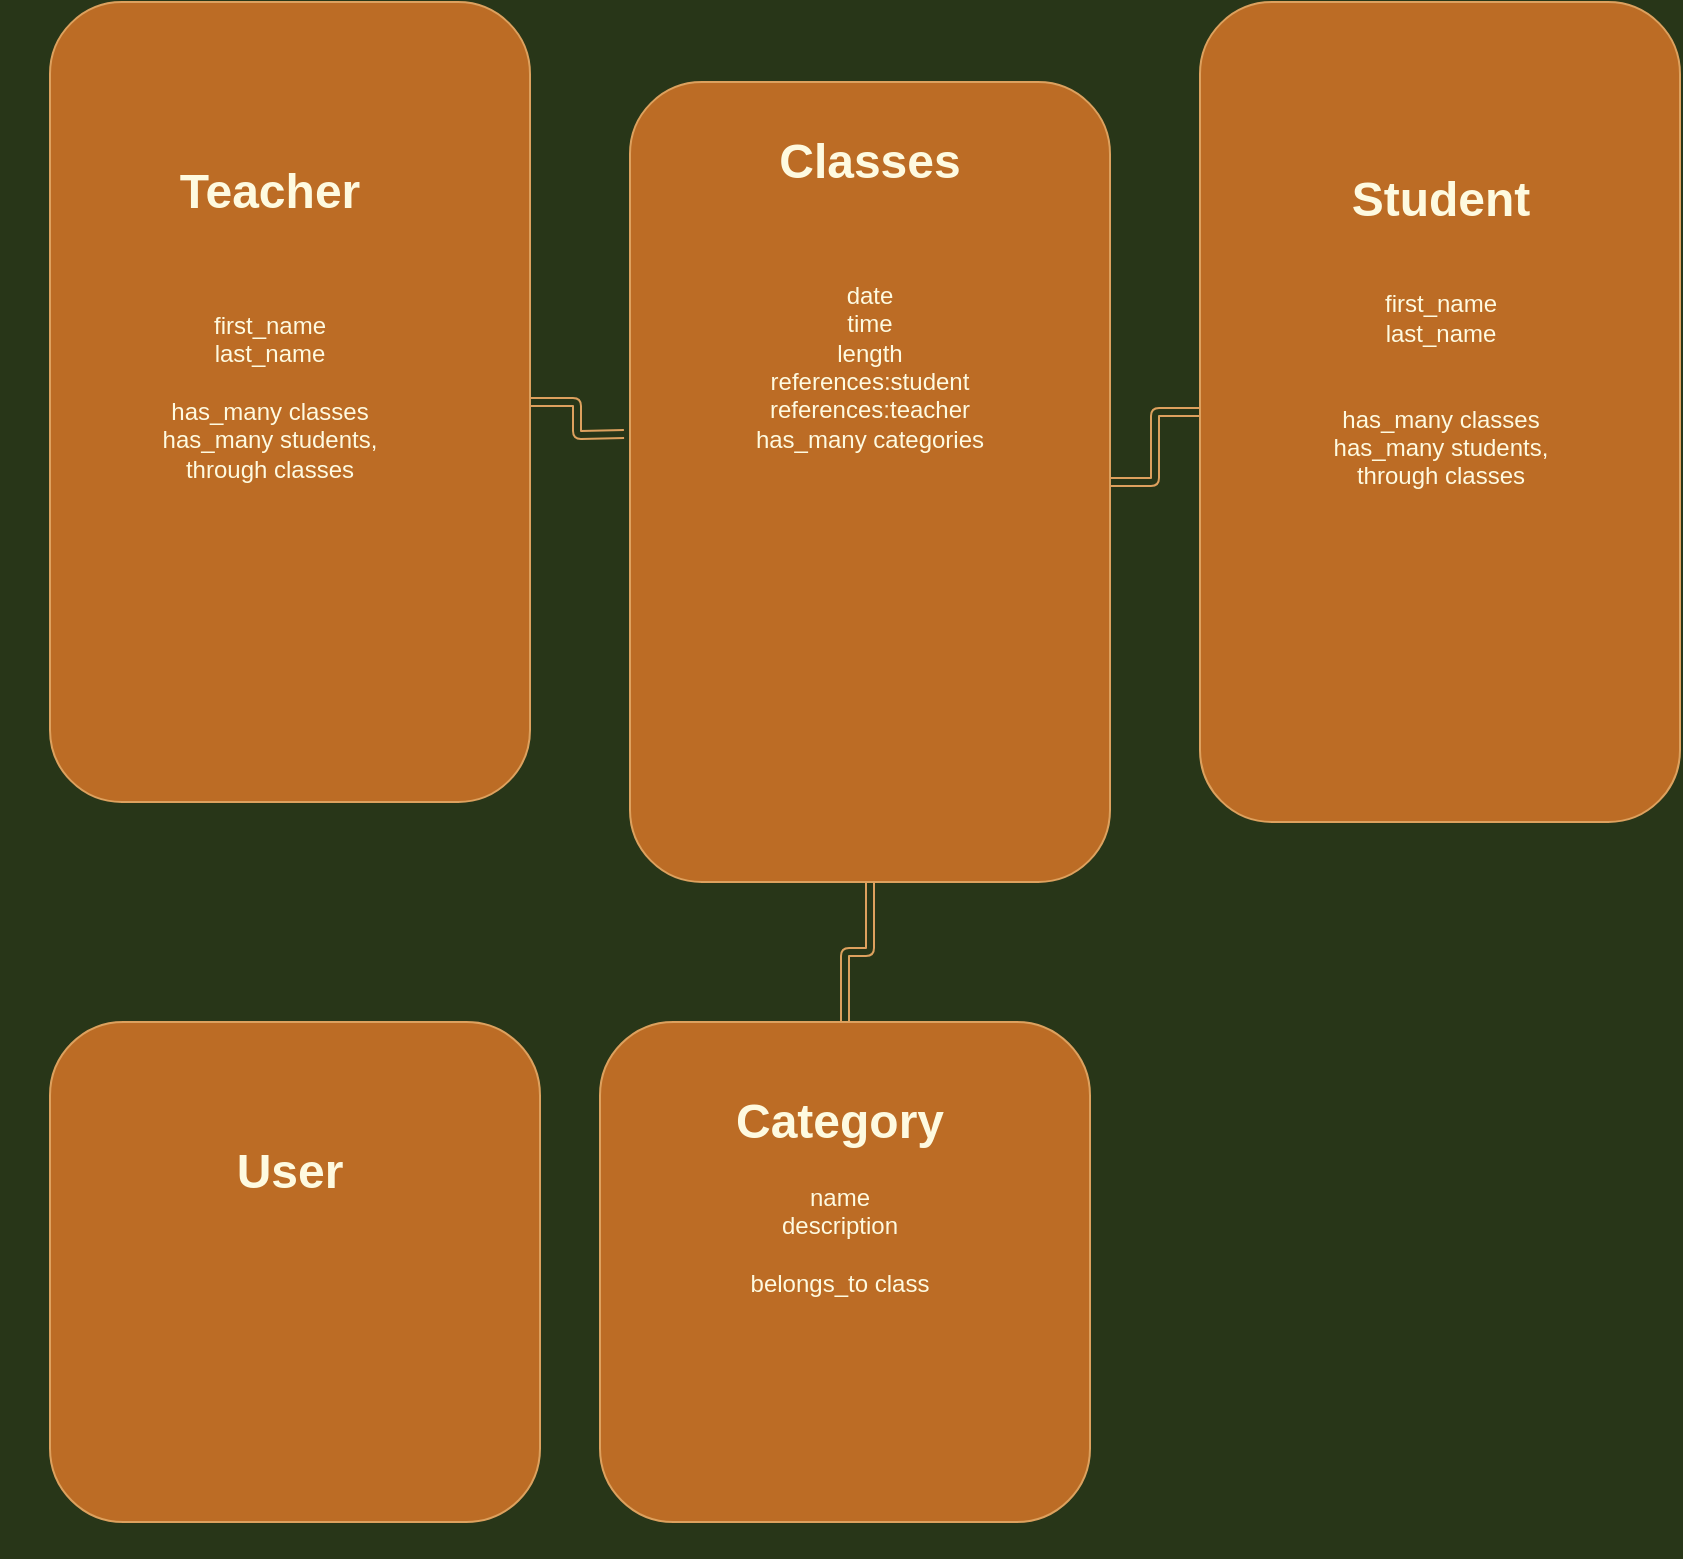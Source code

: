 <mxfile>
    <diagram id="BD0IHnstjnZ9T5ysEcdk" name="Page-1">
        <mxGraphModel dx="1143" dy="629" grid="1" gridSize="10" guides="1" tooltips="1" connect="1" arrows="1" fold="1" page="1" pageScale="1" pageWidth="850" pageHeight="1100" background="#283618" math="0" shadow="0">
            <root>
                <mxCell id="0"/>
                <mxCell id="1" parent="0"/>
                <mxCell id="18" value="" style="rounded=1;sketch=0;orthogonalLoop=1;jettySize=auto;html=1;strokeColor=#DDA15E;fillColor=#BC6C25;fontColor=#FEFAE0;shape=link;edgeStyle=orthogonalEdgeStyle;" edge="1" parent="1" source="2">
                    <mxGeometry relative="1" as="geometry">
                        <mxPoint x="312" y="256" as="targetPoint"/>
                    </mxGeometry>
                </mxCell>
                <mxCell id="2" value="" style="rounded=1;whiteSpace=wrap;html=1;sketch=0;strokeColor=#DDA15E;fillColor=#BC6C25;fontColor=#FEFAE0;" vertex="1" parent="1">
                    <mxGeometry x="25" y="40" width="240" height="400" as="geometry"/>
                </mxCell>
                <mxCell id="17" value="" style="edgeStyle=orthogonalEdgeStyle;curved=0;rounded=1;sketch=0;orthogonalLoop=1;jettySize=auto;html=1;strokeColor=#DDA15E;fillColor=#BC6C25;fontColor=#FEFAE0;shape=link;" edge="1" parent="1" source="4" target="5">
                    <mxGeometry relative="1" as="geometry"/>
                </mxCell>
                <mxCell id="4" value="" style="rounded=1;whiteSpace=wrap;html=1;sketch=0;strokeColor=#DDA15E;fillColor=#BC6C25;fontColor=#FEFAE0;" vertex="1" parent="1">
                    <mxGeometry x="600" y="40" width="240" height="410" as="geometry"/>
                </mxCell>
                <mxCell id="29" value="" style="edgeStyle=orthogonalEdgeStyle;shape=link;rounded=1;sketch=0;orthogonalLoop=1;jettySize=auto;html=1;strokeColor=#DDA15E;fillColor=#BC6C25;fontColor=#FEFAE0;" edge="1" parent="1" source="5" target="10">
                    <mxGeometry relative="1" as="geometry"/>
                </mxCell>
                <mxCell id="5" value="" style="rounded=1;whiteSpace=wrap;html=1;sketch=0;strokeColor=#DDA15E;fillColor=#BC6C25;fontColor=#FEFAE0;" vertex="1" parent="1">
                    <mxGeometry x="315" y="80" width="240" height="400" as="geometry"/>
                </mxCell>
                <mxCell id="8" value="&lt;h1&gt;Classes&lt;/h1&gt;&lt;div&gt;&lt;br&gt;&lt;/div&gt;&lt;div&gt;&lt;br&gt;&lt;/div&gt;&lt;div&gt;date&lt;/div&gt;&lt;div&gt;time&lt;/div&gt;&lt;div&gt;length&lt;/div&gt;&lt;div&gt;references:student&lt;/div&gt;&lt;div&gt;references:teacher&lt;/div&gt;&lt;div&gt;has_many categories&lt;/div&gt;&lt;div&gt;&lt;br&gt;&lt;/div&gt;&lt;div style=&quot;text-align: left&quot;&gt;&lt;br&gt;&lt;/div&gt;" style="text;html=1;strokeColor=none;fillColor=none;spacing=5;spacingTop=-20;whiteSpace=wrap;overflow=hidden;rounded=0;sketch=0;fontColor=#FEFAE0;align=center;" vertex="1" parent="1">
                    <mxGeometry x="300" y="100" width="270" height="340" as="geometry"/>
                </mxCell>
                <mxCell id="9" value="&lt;br&gt;&lt;br&gt;&lt;h1&gt;Student&lt;/h1&gt;&lt;div&gt;&lt;br&gt;&lt;/div&gt;&lt;div&gt;first_name&lt;/div&gt;&lt;div&gt;last_name&lt;/div&gt;&lt;div&gt;&lt;br&gt;&lt;/div&gt;&lt;div&gt;&lt;br&gt;&lt;/div&gt;&lt;div&gt;has_many classes&lt;/div&gt;&lt;div&gt;has_many students,&lt;br&gt;&lt;/div&gt;&lt;div&gt;through classes&lt;/div&gt;&lt;div&gt;&lt;br&gt;&lt;/div&gt;&lt;div&gt;&lt;br&gt;&lt;/div&gt;&lt;div style=&quot;text-align: left&quot;&gt;&lt;br style=&quot;color: rgb(254 , 250 , 224) ; font-family: &amp;#34;helvetica&amp;#34; ; font-size: 12px ; font-style: normal ; font-weight: 400 ; letter-spacing: normal ; text-align: left ; text-indent: 0px ; text-transform: none ; word-spacing: 0px ; background-color: rgb(248 , 249 , 250)&quot;&gt;&lt;br&gt;&lt;br&gt;&lt;/div&gt;" style="text;html=1;strokeColor=none;fillColor=none;spacing=5;spacingTop=-20;whiteSpace=wrap;overflow=hidden;rounded=0;sketch=0;fontColor=#FEFAE0;align=center;" vertex="1" parent="1">
                    <mxGeometry x="642.5" y="90" width="155" height="280" as="geometry"/>
                </mxCell>
                <mxCell id="10" value="" style="rounded=1;whiteSpace=wrap;html=1;sketch=0;strokeColor=#DDA15E;fillColor=#BC6C25;fontColor=#FEFAE0;" vertex="1" parent="1">
                    <mxGeometry x="300" y="550" width="245" height="250" as="geometry"/>
                </mxCell>
                <mxCell id="11" value="&lt;h1&gt;Category&lt;/h1&gt;&lt;div&gt;name&lt;/div&gt;&lt;div&gt;description&lt;/div&gt;&lt;div&gt;&lt;br&gt;&lt;/div&gt;&lt;div&gt;belongs_to class&lt;/div&gt;" style="text;html=1;strokeColor=none;fillColor=none;spacing=5;spacingTop=-20;whiteSpace=wrap;overflow=hidden;rounded=0;sketch=0;fontColor=#FEFAE0;align=center;" vertex="1" parent="1">
                    <mxGeometry x="320" y="580" width="200" height="140" as="geometry"/>
                </mxCell>
                <mxCell id="25" value="&lt;h1&gt;Teacher&lt;/h1&gt;&lt;div&gt;&lt;br&gt;&lt;/div&gt;&lt;div&gt;&lt;br&gt;&lt;/div&gt;&lt;div&gt;first_name&lt;/div&gt;&lt;div&gt;last_name&lt;/div&gt;&lt;div&gt;&lt;br&gt;&lt;/div&gt;&lt;div&gt;has_many classes&lt;/div&gt;&lt;div&gt;has_many students,&lt;br&gt;&lt;/div&gt;&lt;div&gt;through classes&lt;/div&gt;&lt;div&gt;&lt;br&gt;&lt;/div&gt;&lt;div&gt;&lt;br&gt;&lt;/div&gt;&lt;div style=&quot;text-align: left&quot;&gt;&lt;br&gt;&lt;/div&gt;" style="text;html=1;strokeColor=none;fillColor=none;spacing=5;spacingTop=-20;whiteSpace=wrap;overflow=hidden;rounded=0;sketch=0;fontColor=#FEFAE0;align=center;" vertex="1" parent="1">
                    <mxGeometry y="115" width="270" height="340" as="geometry"/>
                </mxCell>
                <mxCell id="30" style="edgeStyle=orthogonalEdgeStyle;shape=link;rounded=1;sketch=0;orthogonalLoop=1;jettySize=auto;html=1;exitX=0.5;exitY=1;exitDx=0;exitDy=0;strokeColor=#DDA15E;fillColor=#BC6C25;fontColor=#FEFAE0;" edge="1" parent="1" source="10" target="10">
                    <mxGeometry relative="1" as="geometry"/>
                </mxCell>
                <mxCell id="31" value="" style="rounded=1;whiteSpace=wrap;html=1;sketch=0;strokeColor=#DDA15E;fillColor=#BC6C25;fontColor=#FEFAE0;" vertex="1" parent="1">
                    <mxGeometry x="25" y="550" width="245" height="250" as="geometry"/>
                </mxCell>
                <mxCell id="32" value="&lt;h1&gt;User&lt;/h1&gt;&lt;div&gt;&lt;br&gt;&lt;/div&gt;" style="text;html=1;strokeColor=none;fillColor=none;spacing=5;spacingTop=-20;whiteSpace=wrap;overflow=hidden;rounded=0;sketch=0;fontColor=#FEFAE0;align=center;" vertex="1" parent="1">
                    <mxGeometry x="45" y="605" width="200" height="140" as="geometry"/>
                </mxCell>
            </root>
        </mxGraphModel>
    </diagram>
</mxfile>